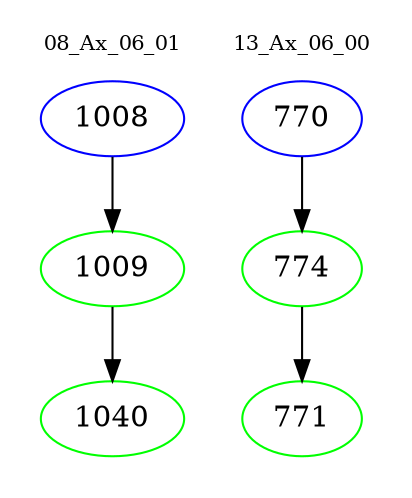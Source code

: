 digraph{
subgraph cluster_0 {
color = white
label = "08_Ax_06_01";
fontsize=10;
T0_1008 [label="1008", color="blue"]
T0_1008 -> T0_1009 [color="black"]
T0_1009 [label="1009", color="green"]
T0_1009 -> T0_1040 [color="black"]
T0_1040 [label="1040", color="green"]
}
subgraph cluster_1 {
color = white
label = "13_Ax_06_00";
fontsize=10;
T1_770 [label="770", color="blue"]
T1_770 -> T1_774 [color="black"]
T1_774 [label="774", color="green"]
T1_774 -> T1_771 [color="black"]
T1_771 [label="771", color="green"]
}
}
